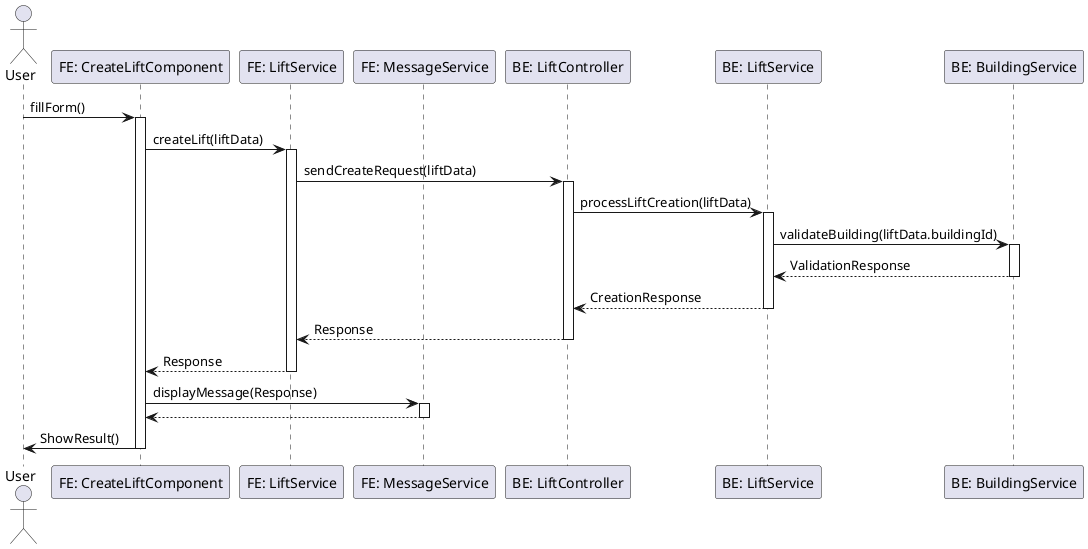 @startuml
actor User
participant "FE: CreateLiftComponent" as FrontEnd
participant "FE: LiftService" as LiftService
participant "FE: MessageService" as MessageService
participant "BE: LiftController" as LiftController
participant "BE: LiftService" as BackendLiftService
participant "BE: BuildingService" as BuildingService

User -> FrontEnd: fillForm()
activate FrontEnd

FrontEnd -> LiftService: createLift(liftData)
activate LiftService
LiftService -> LiftController: sendCreateRequest(liftData)
activate LiftController

LiftController -> BackendLiftService: processLiftCreation(liftData)
activate BackendLiftService
BackendLiftService -> BuildingService: validateBuilding(liftData.buildingId)
activate BuildingService
BuildingService --> BackendLiftService: ValidationResponse
deactivate BuildingService
BackendLiftService --> LiftController: CreationResponse
deactivate BackendLiftService
LiftController --> LiftService: Response
deactivate LiftController
LiftService --> FrontEnd: Response
deactivate LiftService

FrontEnd -> MessageService: displayMessage(Response)
activate MessageService
MessageService --> FrontEnd
deactivate MessageService

FrontEnd -> User: ShowResult()
deactivate FrontEnd
@enduml
